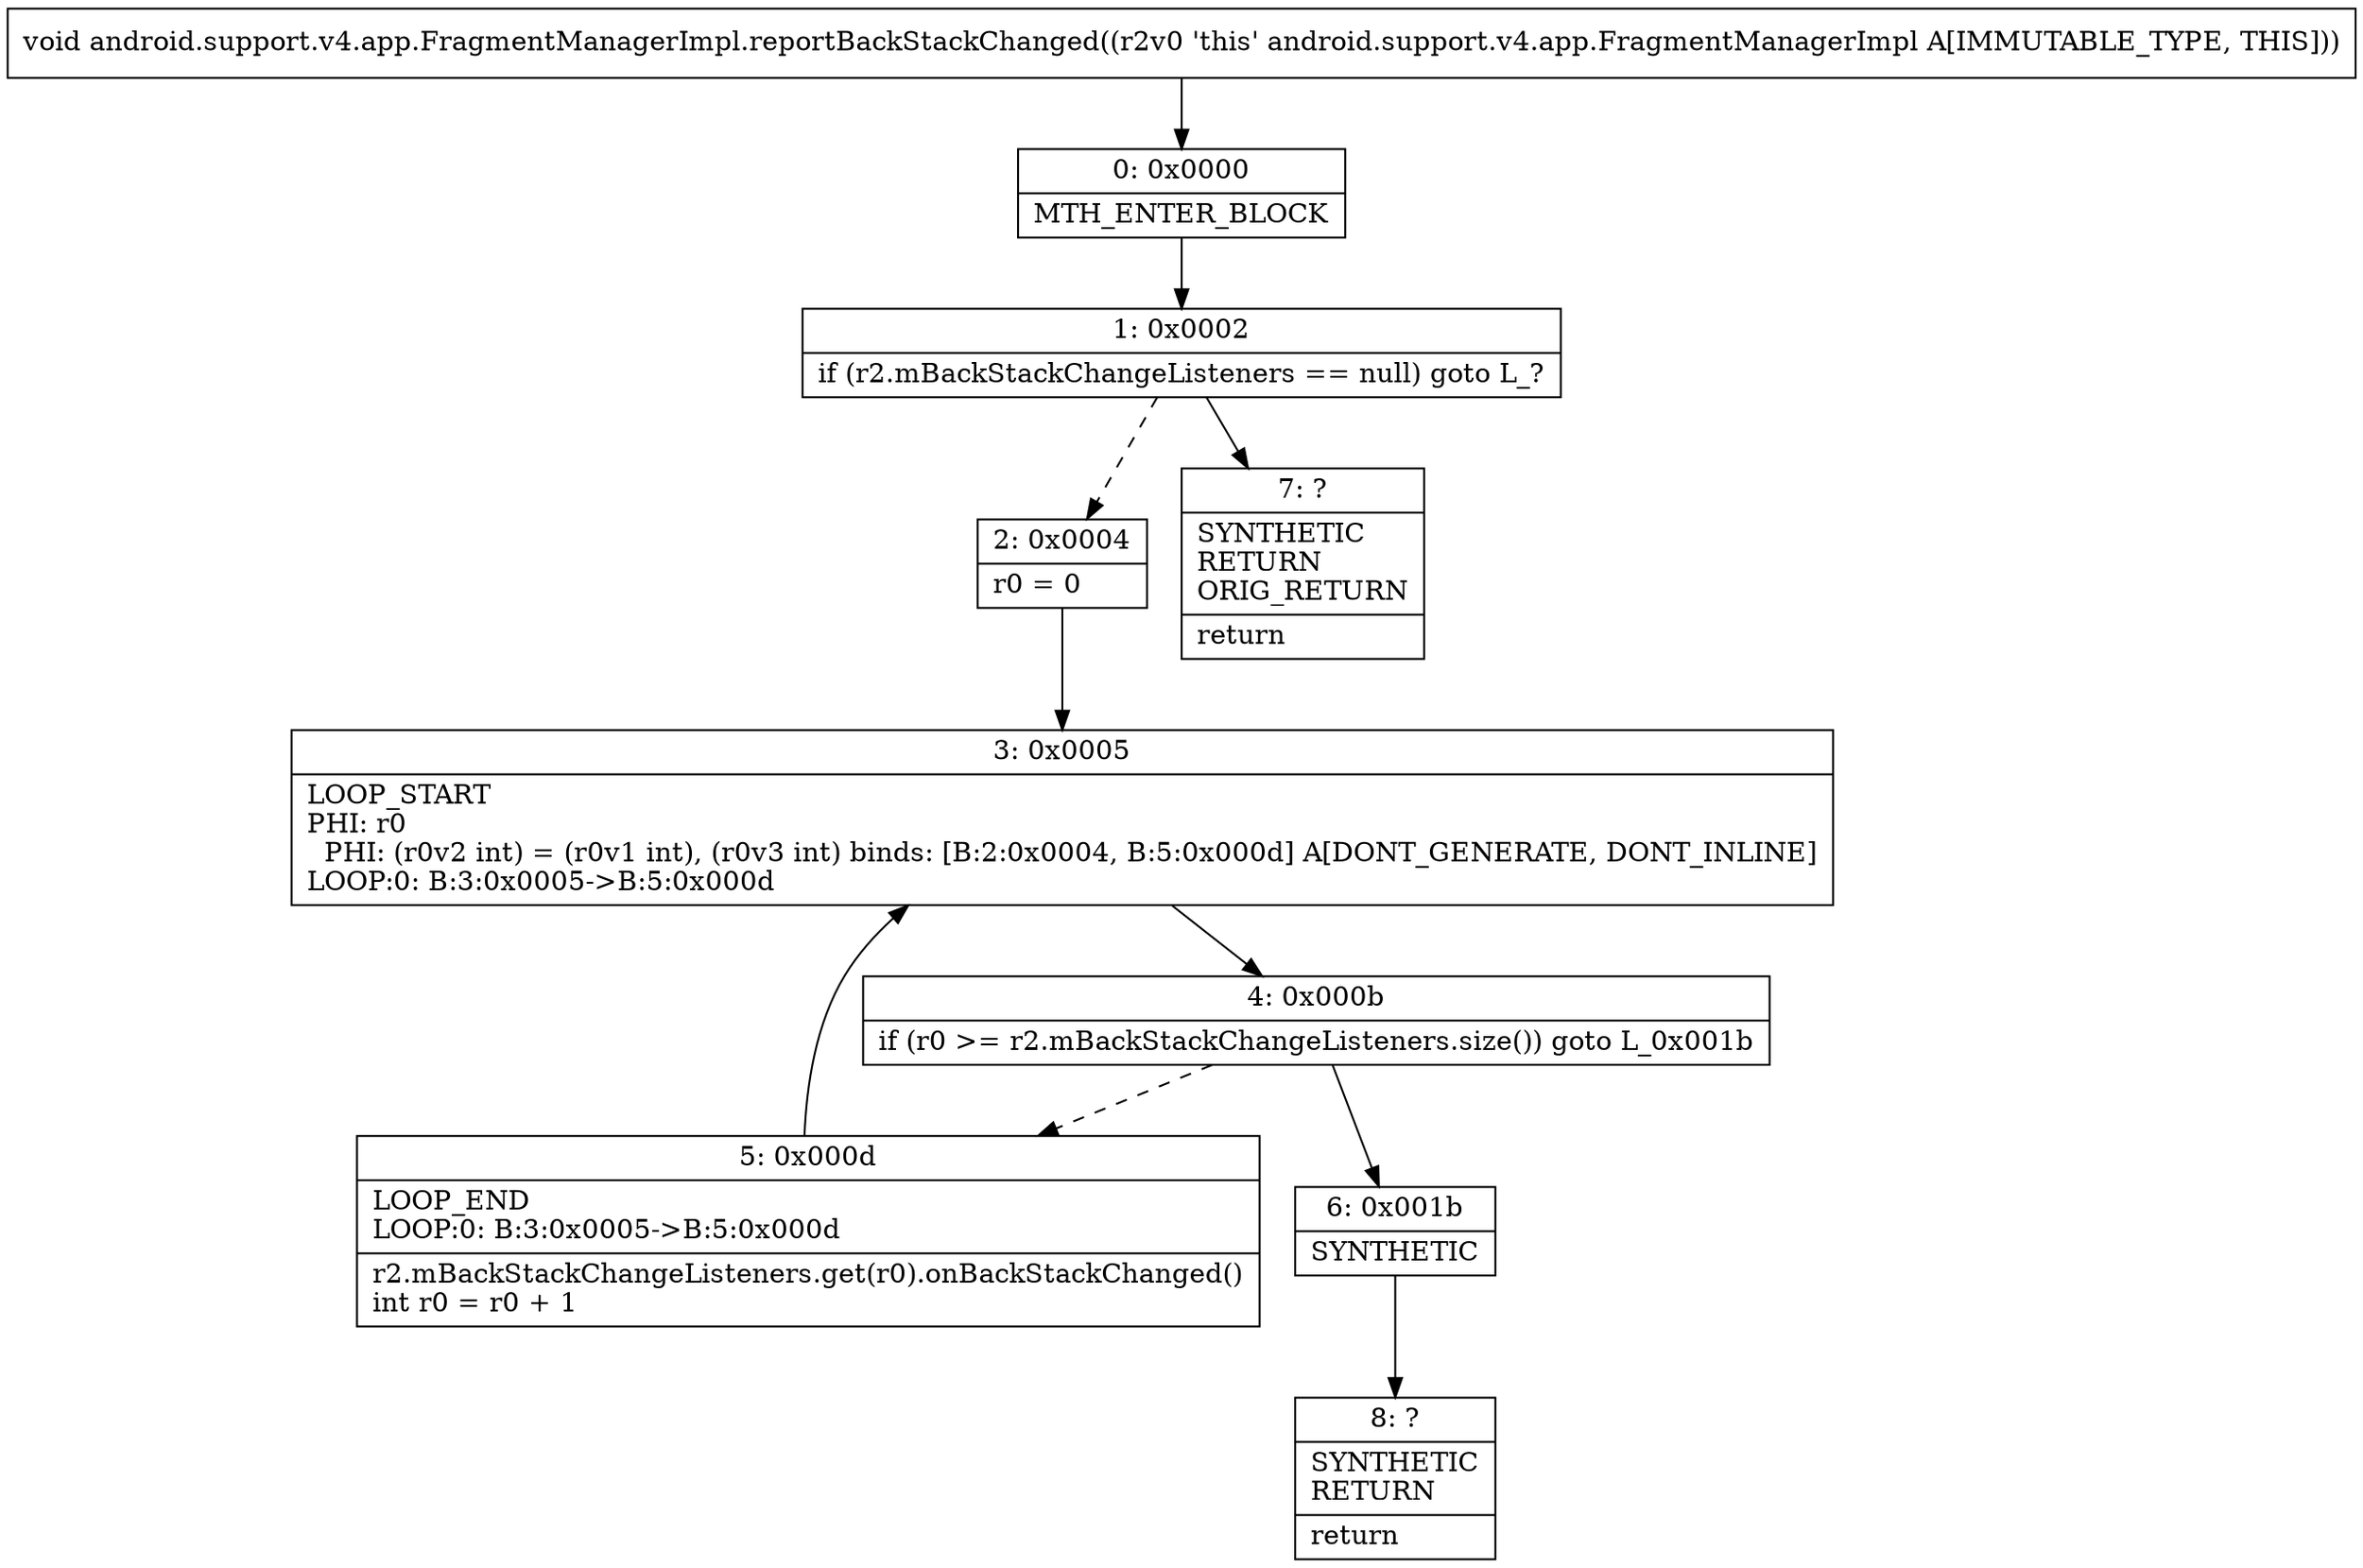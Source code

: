 digraph "CFG forandroid.support.v4.app.FragmentManagerImpl.reportBackStackChanged()V" {
Node_0 [shape=record,label="{0\:\ 0x0000|MTH_ENTER_BLOCK\l}"];
Node_1 [shape=record,label="{1\:\ 0x0002|if (r2.mBackStackChangeListeners == null) goto L_?\l}"];
Node_2 [shape=record,label="{2\:\ 0x0004|r0 = 0\l}"];
Node_3 [shape=record,label="{3\:\ 0x0005|LOOP_START\lPHI: r0 \l  PHI: (r0v2 int) = (r0v1 int), (r0v3 int) binds: [B:2:0x0004, B:5:0x000d] A[DONT_GENERATE, DONT_INLINE]\lLOOP:0: B:3:0x0005\-\>B:5:0x000d\l}"];
Node_4 [shape=record,label="{4\:\ 0x000b|if (r0 \>= r2.mBackStackChangeListeners.size()) goto L_0x001b\l}"];
Node_5 [shape=record,label="{5\:\ 0x000d|LOOP_END\lLOOP:0: B:3:0x0005\-\>B:5:0x000d\l|r2.mBackStackChangeListeners.get(r0).onBackStackChanged()\lint r0 = r0 + 1\l}"];
Node_6 [shape=record,label="{6\:\ 0x001b|SYNTHETIC\l}"];
Node_7 [shape=record,label="{7\:\ ?|SYNTHETIC\lRETURN\lORIG_RETURN\l|return\l}"];
Node_8 [shape=record,label="{8\:\ ?|SYNTHETIC\lRETURN\l|return\l}"];
MethodNode[shape=record,label="{void android.support.v4.app.FragmentManagerImpl.reportBackStackChanged((r2v0 'this' android.support.v4.app.FragmentManagerImpl A[IMMUTABLE_TYPE, THIS])) }"];
MethodNode -> Node_0;
Node_0 -> Node_1;
Node_1 -> Node_2[style=dashed];
Node_1 -> Node_7;
Node_2 -> Node_3;
Node_3 -> Node_4;
Node_4 -> Node_5[style=dashed];
Node_4 -> Node_6;
Node_5 -> Node_3;
Node_6 -> Node_8;
}

